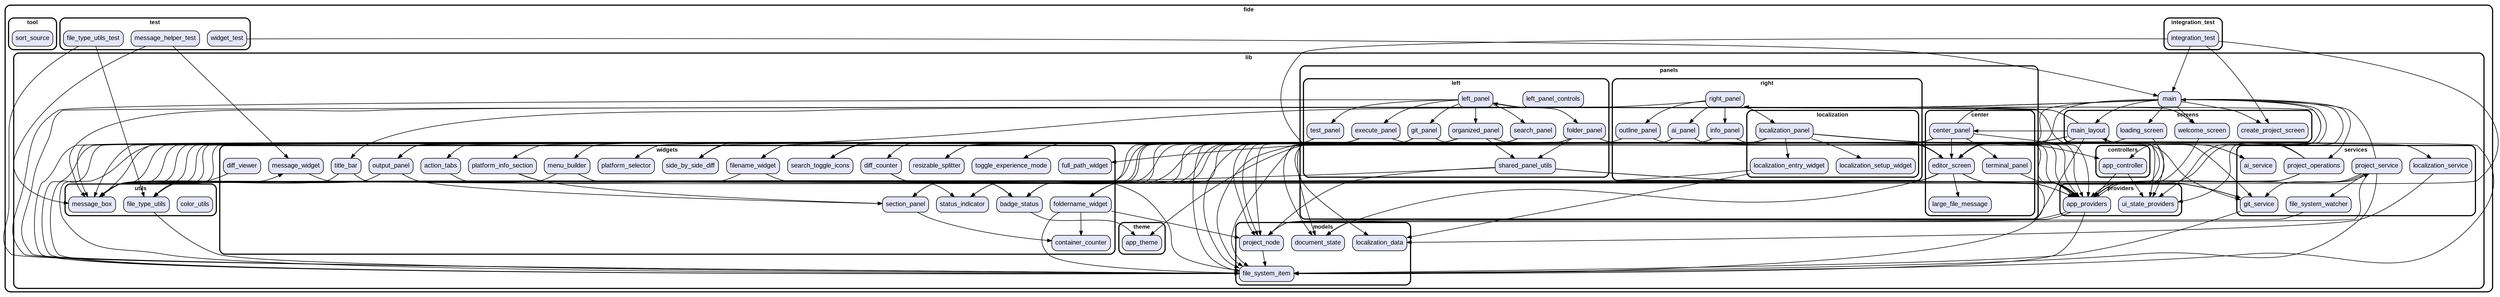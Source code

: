 digraph "" {
  graph [style=rounded fontname="Arial Black" fontsize=13 penwidth=2.6];
  node [shape=rect style="filled,rounded" fontname=Arial fontsize=15 fillcolor=Lavender penwidth=1.3];
  edge [penwidth=1.3];
  "/integration_test/integration_test.dart" [label="integration_test"];
  "/test/file_type_utils_test.dart" [label="file_type_utils_test"];
  "/test/widget_test.dart" [label="widget_test"];
  "/test/message_helper_test.dart" [label="message_helper_test"];
  "/lib/providers/app_providers.dart" [label="app_providers"];
  "/lib/providers/ui_state_providers.dart" [label="ui_state_providers"];
  "/lib/panels/right/info_panel.dart" [label="info_panel"];
  "/lib/panels/right/outline_panel.dart" [label="outline_panel"];
  "/lib/panels/right/ai_panel.dart" [label="ai_panel"];
  "/lib/panels/right/localization/localization_entry_widget.dart" [label="localization_entry_widget"];
  "/lib/panels/right/localization/localization_setup_widget.dart" [label="localization_setup_widget"];
  "/lib/panels/right/localization/localization_panel.dart" [label="localization_panel"];
  "/lib/panels/right/right_panel.dart" [label="right_panel"];
  "/lib/panels/center/large_file_message.dart" [label="large_file_message"];
  "/lib/panels/center/editor_screen.dart" [label="editor_screen"];
  "/lib/panels/center/terminal_panel.dart" [label="terminal_panel"];
  "/lib/panels/center/center_panel.dart" [label="center_panel"];
  "/lib/panels/left/git_panel.dart" [label="git_panel"];
  "/lib/panels/left/left_panel_controls.dart" [label="left_panel_controls"];
  "/lib/panels/left/search_panel.dart" [label="search_panel"];
  "/lib/panels/left/shared_panel_utils.dart" [label="shared_panel_utils"];
  "/lib/panels/left/execute_panel.dart" [label="execute_panel"];
  "/lib/panels/left/folder_panel.dart" [label="folder_panel"];
  "/lib/panels/left/left_panel.dart" [label="left_panel"];
  "/lib/panels/left/test_panel.dart" [label="test_panel"];
  "/lib/panels/left/organized_panel.dart" [label="organized_panel"];
  "/lib/utils/color_utils.dart" [label="color_utils"];
  "/lib/utils/file_type_utils.dart" [label="file_type_utils"];
  "/lib/utils/message_box.dart" [label="message_box"];
  "/lib/models/project_node.dart" [label="project_node"];
  "/lib/models/localization_data.dart" [label="localization_data"];
  "/lib/models/document_state.dart" [label="document_state"];
  "/lib/models/file_system_item.dart" [label="file_system_item"];
  "/lib/screens/main_layout.dart" [label="main_layout"];
  "/lib/screens/loading_screen.dart" [label="loading_screen"];
  "/lib/screens/create_project_screen.dart" [label="create_project_screen"];
  "/lib/screens/welcome_screen.dart" [label="welcome_screen"];
  "/lib/main.dart" [label="main"];
  "/lib/theme/app_theme.dart" [label="app_theme"];
  "/lib/controllers/app_controller.dart" [label="app_controller"];
  "/lib/services/localization_service.dart" [label="localization_service"];
  "/lib/services/project_operations.dart" [label="project_operations"];
  "/lib/services/project_service.dart" [label="project_service"];
  "/lib/services/git_service.dart" [label="git_service"];
  "/lib/services/file_system_watcher.dart" [label="file_system_watcher"];
  "/lib/services/ai_service.dart" [label="ai_service"];
  "/lib/widgets/search_toggle_icons.dart" [label="search_toggle_icons"];
  "/lib/widgets/platform_selector.dart" [label="platform_selector"];
  "/lib/widgets/resizable_splitter.dart" [label="resizable_splitter"];
  "/lib/widgets/diff_viewer.dart" [label="diff_viewer"];
  "/lib/widgets/container_counter.dart" [label="container_counter"];
  "/lib/widgets/toggle_experience_mode.dart" [label="toggle_experience_mode"];
  "/lib/widgets/title_bar.dart" [label="title_bar"];
  "/lib/widgets/badge_status.dart" [label="badge_status"];
  "/lib/widgets/output_panel.dart" [label="output_panel"];
  "/lib/widgets/platform_info_section.dart" [label="platform_info_section"];
  "/lib/widgets/menu_builder.dart" [label="menu_builder"];
  "/lib/widgets/message_widget.dart" [label="message_widget"];
  "/lib/widgets/section_panel.dart" [label="section_panel"];
  "/lib/widgets/side_by_side_diff.dart" [label="side_by_side_diff"];
  "/lib/widgets/filename_widget.dart" [label="filename_widget"];
  "/lib/widgets/diff_counter.dart" [label="diff_counter"];
  "/lib/widgets/action_tabs.dart" [label="action_tabs"];
  "/lib/widgets/full_path_widget.dart" [label="full_path_widget"];
  "/lib/widgets/foldername_widget.dart" [label="foldername_widget"];
  "/lib/widgets/status_indicator.dart" [label="status_indicator"];
  "/tool/sort_source.dart" [label="sort_source"];
  subgraph "cluster~" {
    label="fide";
    subgraph "cluster~/integration_test" {
      label="integration_test";
      "/integration_test/integration_test.dart";
    }
    subgraph "cluster~/test" {
      label="test";
      "/test/file_type_utils_test.dart";
      "/test/widget_test.dart";
      "/test/message_helper_test.dart";
    }
    subgraph "cluster~/lib" {
      label="lib";
      "/lib/main.dart";
      subgraph "cluster~/lib/providers" {
        label="providers";
        "/lib/providers/app_providers.dart";
        "/lib/providers/ui_state_providers.dart";
      }
      subgraph "cluster~/lib/panels" {
        label="panels";
        subgraph "cluster~/lib/panels/right" {
          label="right";
          "/lib/panels/right/info_panel.dart";
          "/lib/panels/right/outline_panel.dart";
          "/lib/panels/right/ai_panel.dart";
          "/lib/panels/right/right_panel.dart";
          subgraph "cluster~/lib/panels/right/localization" {
            label="localization";
            "/lib/panels/right/localization/localization_entry_widget.dart";
            "/lib/panels/right/localization/localization_setup_widget.dart";
            "/lib/panels/right/localization/localization_panel.dart";
          }
        }
        subgraph "cluster~/lib/panels/center" {
          label="center";
          "/lib/panels/center/large_file_message.dart";
          "/lib/panels/center/editor_screen.dart";
          "/lib/panels/center/terminal_panel.dart";
          "/lib/panels/center/center_panel.dart";
        }
        subgraph "cluster~/lib/panels/left" {
          label="left";
          "/lib/panels/left/git_panel.dart";
          "/lib/panels/left/left_panel_controls.dart";
          "/lib/panels/left/search_panel.dart";
          "/lib/panels/left/shared_panel_utils.dart";
          "/lib/panels/left/execute_panel.dart";
          "/lib/panels/left/folder_panel.dart";
          "/lib/panels/left/left_panel.dart";
          "/lib/panels/left/test_panel.dart";
          "/lib/panels/left/organized_panel.dart";
        }
      }
      subgraph "cluster~/lib/utils" {
        label="utils";
        "/lib/utils/color_utils.dart";
        "/lib/utils/file_type_utils.dart";
        "/lib/utils/message_box.dart";
      }
      subgraph "cluster~/lib/models" {
        label="models";
        "/lib/models/project_node.dart";
        "/lib/models/localization_data.dart";
        "/lib/models/document_state.dart";
        "/lib/models/file_system_item.dart";
      }
      subgraph "cluster~/lib/screens" {
        label="screens";
        "/lib/screens/main_layout.dart";
        "/lib/screens/loading_screen.dart";
        "/lib/screens/create_project_screen.dart";
        "/lib/screens/welcome_screen.dart";
      }
      subgraph "cluster~/lib/theme" {
        label="theme";
        "/lib/theme/app_theme.dart";
      }
      subgraph "cluster~/lib/controllers" {
        label="controllers";
        "/lib/controllers/app_controller.dart";
      }
      subgraph "cluster~/lib/services" {
        label="services";
        "/lib/services/localization_service.dart";
        "/lib/services/project_operations.dart";
        "/lib/services/project_service.dart";
        "/lib/services/git_service.dart";
        "/lib/services/file_system_watcher.dart";
        "/lib/services/ai_service.dart";
      }
      subgraph "cluster~/lib/widgets" {
        label="widgets";
        "/lib/widgets/search_toggle_icons.dart";
        "/lib/widgets/platform_selector.dart";
        "/lib/widgets/resizable_splitter.dart";
        "/lib/widgets/diff_viewer.dart";
        "/lib/widgets/container_counter.dart";
        "/lib/widgets/toggle_experience_mode.dart";
        "/lib/widgets/title_bar.dart";
        "/lib/widgets/badge_status.dart";
        "/lib/widgets/output_panel.dart";
        "/lib/widgets/platform_info_section.dart";
        "/lib/widgets/menu_builder.dart";
        "/lib/widgets/message_widget.dart";
        "/lib/widgets/section_panel.dart";
        "/lib/widgets/side_by_side_diff.dart";
        "/lib/widgets/filename_widget.dart";
        "/lib/widgets/diff_counter.dart";
        "/lib/widgets/action_tabs.dart";
        "/lib/widgets/full_path_widget.dart";
        "/lib/widgets/foldername_widget.dart";
        "/lib/widgets/status_indicator.dart";
      }
    }
    subgraph "cluster~/tool" {
      label="tool";
      "/tool/sort_source.dart";
    }
  }
  "/integration_test/integration_test.dart" -> "/lib/main.dart";
  "/integration_test/integration_test.dart" -> "/lib/providers/app_providers.dart";
  "/integration_test/integration_test.dart" -> "/lib/screens/create_project_screen.dart";
  "/integration_test/integration_test.dart" -> "/lib/controllers/app_controller.dart";
  "/test/file_type_utils_test.dart" -> "/lib/models/file_system_item.dart";
  "/test/file_type_utils_test.dart" -> "/lib/utils/file_type_utils.dart";
  "/test/widget_test.dart" -> "/lib/main.dart";
  "/test/message_helper_test.dart" -> "/lib/utils/message_box.dart";
  "/test/message_helper_test.dart" -> "/lib/widgets/message_widget.dart";
  "/lib/providers/app_providers.dart" -> "/lib/models/file_system_item.dart";
  "/lib/providers/app_providers.dart" -> "/lib/models/project_node.dart";
  "/lib/providers/app_providers.dart" -> "/lib/models/document_state.dart";
  "/lib/providers/app_providers.dart" -> "/lib/services/project_service.dart";
  "/lib/providers/app_providers.dart" -> "/lib/utils/file_type_utils.dart";
  "/lib/panels/right/info_panel.dart" -> "/lib/models/document_state.dart";
  "/lib/panels/right/info_panel.dart" -> "/lib/providers/app_providers.dart";
  "/lib/panels/right/info_panel.dart" -> "/lib/utils/message_box.dart";
  "/lib/panels/right/info_panel.dart" -> "/lib/widgets/status_indicator.dart";
  "/lib/panels/right/info_panel.dart" -> "/lib/widgets/badge_status.dart";
  "/lib/panels/right/info_panel.dart" -> "/lib/widgets/output_panel.dart";
  "/lib/panels/right/info_panel.dart" -> "/lib/widgets/section_panel.dart";
  "/lib/panels/right/outline_panel.dart" -> "/lib/models/file_system_item.dart";
  "/lib/panels/right/outline_panel.dart" -> "/lib/panels/center/editor_screen.dart";
  "/lib/panels/right/ai_panel.dart" -> "/lib/services/ai_service.dart";
  "/lib/panels/right/ai_panel.dart" -> "/lib/models/file_system_item.dart";
  "/lib/panels/right/ai_panel.dart" -> "/lib/utils/message_box.dart";
  "/lib/panels/right/localization/localization_entry_widget.dart" -> "/lib/models/localization_data.dart";
  "/lib/panels/right/localization/localization_entry_widget.dart" -> "/lib/widgets/badge_status.dart";
  "/lib/panels/right/localization/localization_panel.dart" -> "/lib/panels/right/localization/localization_entry_widget.dart";
  "/lib/panels/right/localization/localization_panel.dart" -> "/lib/panels/right/localization/localization_setup_widget.dart";
  "/lib/panels/right/localization/localization_panel.dart" -> "/lib/models/localization_data.dart";
  "/lib/panels/right/localization/localization_panel.dart" -> "/lib/models/file_system_item.dart";
  "/lib/panels/right/localization/localization_panel.dart" -> "/lib/services/localization_service.dart";
  "/lib/panels/right/localization/localization_panel.dart" -> "/lib/services/ai_service.dart";
  "/lib/panels/right/localization/localization_panel.dart" -> "/lib/providers/app_providers.dart";
  "/lib/panels/right/localization/localization_panel.dart" -> "/lib/utils/message_box.dart";
  "/lib/panels/right/localization/localization_panel.dart" -> "/lib/widgets/badge_status.dart";
  "/lib/panels/right/right_panel.dart" -> "/lib/providers/ui_state_providers.dart";
  "/lib/panels/right/right_panel.dart" -> "/lib/panels/right/outline_panel.dart";
  "/lib/panels/right/right_panel.dart" -> "/lib/panels/right/ai_panel.dart";
  "/lib/panels/right/right_panel.dart" -> "/lib/panels/right/localization/localization_panel.dart";
  "/lib/panels/right/right_panel.dart" -> "/lib/models/file_system_item.dart";
  "/lib/panels/right/right_panel.dart" -> "/lib/panels/right/info_panel.dart";
  "/lib/panels/center/editor_screen.dart" -> "/lib/panels/center/large_file_message.dart";
  "/lib/panels/center/editor_screen.dart" -> "/lib/providers/app_providers.dart";
  "/lib/panels/center/editor_screen.dart" -> "/lib/utils/message_box.dart";
  "/lib/panels/center/editor_screen.dart" -> "/lib/utils/file_type_utils.dart";
  "/lib/panels/center/editor_screen.dart" -> "/lib/models/document_state.dart";
  "/lib/panels/center/editor_screen.dart" -> "/lib/widgets/search_toggle_icons.dart";
  "/lib/panels/center/editor_screen.dart" -> "/lib/widgets/diff_counter.dart";
  "/lib/panels/center/editor_screen.dart" -> "/lib/widgets/side_by_side_diff.dart";
  "/lib/panels/center/editor_screen.dart" -> "/lib/widgets/toggle_experience_mode.dart";
  "/lib/panels/center/editor_screen.dart" -> "/lib/services/git_service.dart";
  "/lib/panels/center/terminal_panel.dart" -> "/lib/providers/app_providers.dart";
  "/lib/panels/center/center_panel.dart" -> "/lib/models/document_state.dart";
  "/lib/panels/center/center_panel.dart" -> "/lib/providers/app_providers.dart";
  "/lib/panels/center/center_panel.dart" -> "/lib/utils/message_box.dart";
  "/lib/panels/center/center_panel.dart" -> "/lib/screens/welcome_screen.dart";
  "/lib/panels/center/center_panel.dart" -> "/lib/panels/center/editor_screen.dart";
  "/lib/panels/center/center_panel.dart" -> "/lib/panels/center/terminal_panel.dart";
  "/lib/panels/center/center_panel.dart" -> "/lib/widgets/resizable_splitter.dart";
  "/lib/panels/center/center_panel.dart" -> "/lib/models/file_system_item.dart";
  "/lib/panels/left/git_panel.dart" -> "/lib/services/git_service.dart";
  "/lib/panels/left/git_panel.dart" -> "/lib/widgets/side_by_side_diff.dart";
  "/lib/panels/left/git_panel.dart" -> "/lib/models/file_system_item.dart";
  "/lib/panels/left/git_panel.dart" -> "/lib/widgets/filename_widget.dart";
  "/lib/panels/left/git_panel.dart" -> "/lib/utils/message_box.dart";
  "/lib/panels/left/git_panel.dart" -> "/lib/widgets/badge_status.dart";
  "/lib/panels/left/git_panel.dart" -> "/lib/widgets/section_panel.dart";
  "/lib/panels/left/search_panel.dart" -> "/lib/models/project_node.dart";
  "/lib/panels/left/search_panel.dart" -> "/lib/models/file_system_item.dart";
  "/lib/panels/left/search_panel.dart" -> "/lib/widgets/search_toggle_icons.dart";
  "/lib/panels/left/search_panel.dart" -> "/lib/widgets/foldername_widget.dart";
  "/lib/panels/left/shared_panel_utils.dart" -> "/lib/models/project_node.dart";
  "/lib/panels/left/shared_panel_utils.dart" -> "/lib/models/file_system_item.dart";
  "/lib/panels/left/shared_panel_utils.dart" -> "/lib/services/git_service.dart";
  "/lib/panels/left/shared_panel_utils.dart" -> "/lib/utils/message_box.dart";
  "/lib/panels/left/execute_panel.dart" -> "/lib/widgets/output_panel.dart";
  "/lib/panels/left/execute_panel.dart" -> "/lib/providers/app_providers.dart";
  "/lib/panels/left/execute_panel.dart" -> "/lib/widgets/platform_selector.dart";
  "/lib/panels/left/execute_panel.dart" -> "/lib/widgets/platform_info_section.dart";
  "/lib/panels/left/execute_panel.dart" -> "/lib/widgets/action_tabs.dart";
  "/lib/panels/left/folder_panel.dart" -> "/lib/widgets/filename_widget.dart";
  "/lib/panels/left/folder_panel.dart" -> "/lib/widgets/foldername_widget.dart";
  "/lib/panels/left/folder_panel.dart" -> "/lib/models/project_node.dart";
  "/lib/panels/left/folder_panel.dart" -> "/lib/models/file_system_item.dart";
  "/lib/panels/left/folder_panel.dart" -> "/lib/services/git_service.dart";
  "/lib/panels/left/folder_panel.dart" -> "/lib/utils/message_box.dart";
  "/lib/panels/left/folder_panel.dart" -> "/lib/panels/left/shared_panel_utils.dart";
  "/lib/panels/left/folder_panel.dart" -> "/lib/providers/app_providers.dart";
  "/lib/panels/left/left_panel.dart" -> "/lib/panels/left/search_panel.dart";
  "/lib/panels/left/left_panel.dart" -> "/lib/panels/left/test_panel.dart";
  "/lib/panels/left/left_panel.dart" -> "/lib/providers/ui_state_providers.dart";
  "/lib/panels/left/left_panel.dart" -> "/lib/panels/left/folder_panel.dart";
  "/lib/panels/left/left_panel.dart" -> "/lib/panels/left/organized_panel.dart";
  "/lib/panels/left/left_panel.dart" -> "/lib/panels/left/git_panel.dart";
  "/lib/panels/left/left_panel.dart" -> "/lib/panels/left/execute_panel.dart";
  "/lib/panels/left/left_panel.dart" -> "/lib/models/file_system_item.dart";
  "/lib/panels/left/test_panel.dart" -> "/lib/widgets/output_panel.dart";
  "/lib/panels/left/test_panel.dart" -> "/lib/utils/message_box.dart";
  "/lib/panels/left/test_panel.dart" -> "/lib/widgets/status_indicator.dart";
  "/lib/panels/left/organized_panel.dart" -> "/lib/models/project_node.dart";
  "/lib/panels/left/organized_panel.dart" -> "/lib/models/file_system_item.dart";
  "/lib/panels/left/organized_panel.dart" -> "/lib/utils/message_box.dart";
  "/lib/panels/left/organized_panel.dart" -> "/lib/panels/left/shared_panel_utils.dart";
  "/lib/panels/left/organized_panel.dart" -> "/lib/providers/app_providers.dart";
  "/lib/panels/left/organized_panel.dart" -> "/lib/widgets/filename_widget.dart";
  "/lib/panels/left/organized_panel.dart" -> "/lib/widgets/foldername_widget.dart";
  "/lib/panels/left/organized_panel.dart" -> "/lib/widgets/section_panel.dart";
  "/lib/utils/file_type_utils.dart" -> "/lib/models/file_system_item.dart";
  "/lib/utils/message_box.dart" -> "/lib/widgets/message_widget.dart";
  "/lib/models/project_node.dart" -> "/lib/models/file_system_item.dart";
  "/lib/screens/main_layout.dart" -> "/lib/providers/ui_state_providers.dart";
  "/lib/screens/main_layout.dart" -> "/lib/panels/center/editor_screen.dart";
  "/lib/screens/main_layout.dart" -> "/lib/providers/app_providers.dart";
  "/lib/screens/main_layout.dart" -> "/lib/models/file_system_item.dart";
  "/lib/screens/main_layout.dart" -> "/lib/models/document_state.dart";
  "/lib/screens/main_layout.dart" -> "/lib/utils/file_type_utils.dart";
  "/lib/screens/main_layout.dart" -> "/lib/utils/message_box.dart";
  "/lib/screens/main_layout.dart" -> "/lib/widgets/resizable_splitter.dart";
  "/lib/screens/main_layout.dart" -> "/lib/panels/left/left_panel.dart";
  "/lib/screens/main_layout.dart" -> "/lib/panels/center/center_panel.dart";
  "/lib/screens/main_layout.dart" -> "/lib/panels/right/right_panel.dart";
  "/lib/screens/loading_screen.dart" -> "/lib/widgets/full_path_widget.dart";
  "/lib/screens/loading_screen.dart" -> "/lib/providers/app_providers.dart";
  "/lib/screens/welcome_screen.dart" -> "/lib/providers/app_providers.dart";
  "/lib/main.dart" -> "/lib/controllers/app_controller.dart";
  "/lib/main.dart" -> "/lib/providers/app_providers.dart";
  "/lib/main.dart" -> "/lib/providers/ui_state_providers.dart";
  "/lib/main.dart" -> "/lib/services/project_operations.dart";
  "/lib/main.dart" -> "/lib/utils/message_box.dart";
  "/lib/main.dart" -> "/lib/screens/create_project_screen.dart";
  "/lib/main.dart" -> "/lib/widgets/title_bar.dart";
  "/lib/main.dart" -> "/lib/widgets/menu_builder.dart";
  "/lib/main.dart" -> "/lib/screens/loading_screen.dart";
  "/lib/main.dart" -> "/lib/screens/main_layout.dart";
  "/lib/main.dart" -> "/lib/screens/welcome_screen.dart";
  "/lib/main.dart" -> "/lib/panels/center/editor_screen.dart";
  "/lib/main.dart" -> "/lib/theme/app_theme.dart";
  "/lib/controllers/app_controller.dart" -> "/lib/providers/app_providers.dart";
  "/lib/controllers/app_controller.dart" -> "/lib/providers/ui_state_providers.dart";
  "/lib/services/localization_service.dart" -> "/lib/models/localization_data.dart";
  "/lib/services/project_operations.dart" -> "/lib/providers/app_providers.dart";
  "/lib/services/project_operations.dart" -> "/lib/utils/message_box.dart";
  "/lib/services/project_operations.dart" -> "/lib/screens/main_layout.dart";
  "/lib/services/project_operations.dart" -> "/lib/panels/center/editor_screen.dart";
  "/lib/services/project_service.dart" -> "/lib/models/project_node.dart";
  "/lib/services/project_service.dart" -> "/lib/models/file_system_item.dart";
  "/lib/services/project_service.dart" -> "/lib/services/git_service.dart";
  "/lib/services/project_service.dart" -> "/lib/services/file_system_watcher.dart";
  "/lib/services/project_service.dart" -> "/lib/providers/app_providers.dart";
  "/lib/services/project_service.dart" -> "/lib/main.dart";
  "/lib/services/git_service.dart" -> "/lib/models/file_system_item.dart";
  "/lib/services/file_system_watcher.dart" -> "/lib/models/project_node.dart";
  "/lib/widgets/diff_viewer.dart" -> "/lib/utils/message_box.dart";
  "/lib/widgets/title_bar.dart" -> "/lib/providers/app_providers.dart";
  "/lib/widgets/title_bar.dart" -> "/lib/utils/message_box.dart";
  "/lib/widgets/badge_status.dart" -> "/lib/theme/app_theme.dart";
  "/lib/widgets/output_panel.dart" -> "/lib/widgets/section_panel.dart";
  "/lib/widgets/output_panel.dart" -> "/lib/utils/message_box.dart";
  "/lib/widgets/platform_info_section.dart" -> "/lib/widgets/section_panel.dart";
  "/lib/widgets/platform_info_section.dart" -> "/lib/widgets/badge_status.dart";
  "/lib/widgets/menu_builder.dart" -> "/lib/providers/app_providers.dart";
  "/lib/widgets/menu_builder.dart" -> "/lib/services/git_service.dart";
  "/lib/widgets/menu_builder.dart" -> "/lib/utils/message_box.dart";
  "/lib/widgets/message_widget.dart" -> "/lib/widgets/badge_status.dart";
  "/lib/widgets/section_panel.dart" -> "/lib/widgets/container_counter.dart";
  "/lib/widgets/filename_widget.dart" -> "/lib/models/file_system_item.dart";
  "/lib/widgets/filename_widget.dart" -> "/lib/utils/file_type_utils.dart";
  "/lib/widgets/diff_counter.dart" -> "/lib/services/git_service.dart";
  "/lib/widgets/diff_counter.dart" -> "/lib/widgets/badge_status.dart";
  "/lib/widgets/action_tabs.dart" -> "/lib/widgets/status_indicator.dart";
  "/lib/widgets/foldername_widget.dart" -> "/lib/models/project_node.dart";
  "/lib/widgets/foldername_widget.dart" -> "/lib/models/file_system_item.dart";
  "/lib/widgets/foldername_widget.dart" -> "/lib/widgets/container_counter.dart";
}
